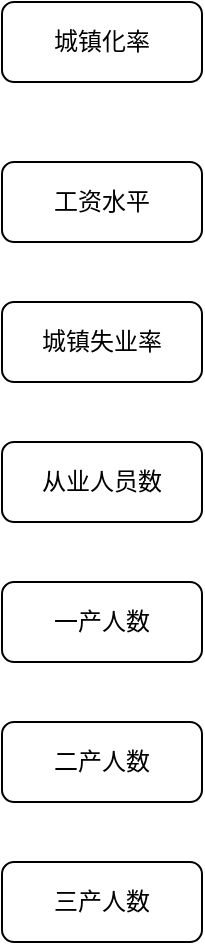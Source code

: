 <mxfile version="24.8.3">
  <diagram name="第 1 页" id="cauDAxbH6qQsKY4dQT8X">
    <mxGraphModel dx="537" dy="810" grid="1" gridSize="10" guides="1" tooltips="1" connect="1" arrows="1" fold="1" page="1" pageScale="1" pageWidth="827" pageHeight="1169" math="0" shadow="0">
      <root>
        <mxCell id="0" />
        <mxCell id="1" parent="0" />
        <mxCell id="zd7PMmVDuQ0RVFowQL_5-1" value="城镇化率" style="rounded=1;whiteSpace=wrap;html=1;" vertex="1" parent="1">
          <mxGeometry x="30" y="170" width="100" height="40" as="geometry" />
        </mxCell>
        <mxCell id="zd7PMmVDuQ0RVFowQL_5-2" value="工资水平" style="rounded=1;whiteSpace=wrap;html=1;" vertex="1" parent="1">
          <mxGeometry x="30" y="250" width="100" height="40" as="geometry" />
        </mxCell>
        <mxCell id="zd7PMmVDuQ0RVFowQL_5-3" value="城镇失业率" style="rounded=1;whiteSpace=wrap;html=1;" vertex="1" parent="1">
          <mxGeometry x="30" y="320" width="100" height="40" as="geometry" />
        </mxCell>
        <mxCell id="zd7PMmVDuQ0RVFowQL_5-4" value="从业人员数" style="rounded=1;whiteSpace=wrap;html=1;" vertex="1" parent="1">
          <mxGeometry x="30" y="390" width="100" height="40" as="geometry" />
        </mxCell>
        <mxCell id="zd7PMmVDuQ0RVFowQL_5-5" value="一产人数" style="rounded=1;whiteSpace=wrap;html=1;" vertex="1" parent="1">
          <mxGeometry x="30" y="460" width="100" height="40" as="geometry" />
        </mxCell>
        <mxCell id="zd7PMmVDuQ0RVFowQL_5-7" value="二产人数" style="rounded=1;whiteSpace=wrap;html=1;" vertex="1" parent="1">
          <mxGeometry x="30" y="530" width="100" height="40" as="geometry" />
        </mxCell>
        <mxCell id="zd7PMmVDuQ0RVFowQL_5-8" value="三产人数" style="rounded=1;whiteSpace=wrap;html=1;" vertex="1" parent="1">
          <mxGeometry x="30" y="600" width="100" height="40" as="geometry" />
        </mxCell>
      </root>
    </mxGraphModel>
  </diagram>
</mxfile>

